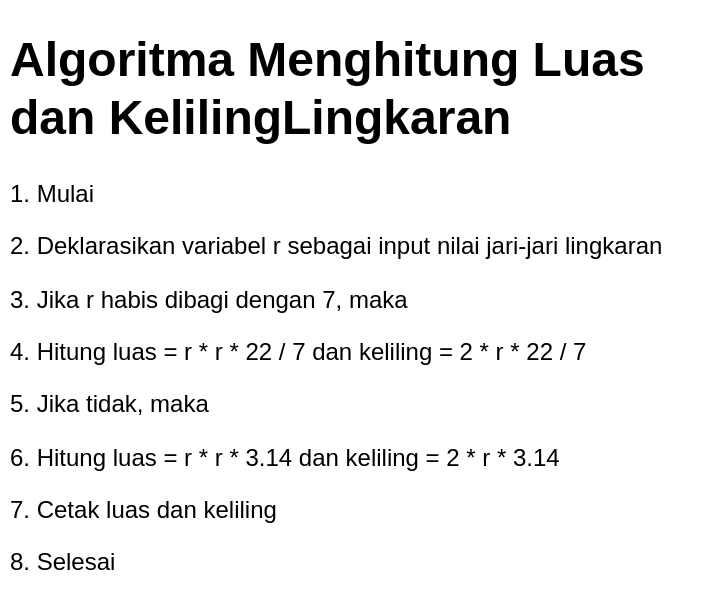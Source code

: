 <mxfile>
    <diagram id="gilb0GL4Jkc1kdgtAkKy" name="Page-1">
        <mxGraphModel dx="674" dy="344" grid="1" gridSize="10" guides="1" tooltips="1" connect="1" arrows="1" fold="1" page="1" pageScale="1" pageWidth="850" pageHeight="1100" math="0" shadow="0">
            <root>
                <mxCell id="0"/>
                <mxCell id="1" parent="0"/>
                <mxCell id="2" value="&lt;h1&gt;Algoritma Menghitung Luas dan KelilingLingkaran&lt;/h1&gt;&lt;p&gt;1. Mulai&lt;/p&gt;&lt;p&gt;2. Deklarasikan variabel r sebagai input nilai jari-jari lingkaran&lt;/p&gt;&lt;p&gt;3. Jika r habis dibagi dengan 7, maka&lt;/p&gt;&lt;p&gt;4. Hitung luas = r * r * 22 / 7 dan&amp;nbsp;&lt;span style=&quot;background-color: initial;&quot;&gt;keliling = 2 * r * 22 / 7&lt;/span&gt;&lt;/p&gt;&lt;p&gt;&lt;span style=&quot;background-color: initial;&quot;&gt;5. Jika tidak, maka&lt;/span&gt;&lt;/p&gt;&lt;p&gt;&lt;span style=&quot;background-color: initial;&quot;&gt;6. Hitung luas = r * r * 3.14 dan keliling = 2 * r * 3.14&lt;/span&gt;&lt;/p&gt;&lt;p&gt;&lt;span style=&quot;background-color: initial;&quot;&gt;7. Cetak luas dan keliling&lt;/span&gt;&lt;/p&gt;&lt;p&gt;&lt;span style=&quot;background-color: initial;&quot;&gt;8. Selesai&lt;/span&gt;&lt;/p&gt;" style="text;html=1;strokeColor=none;fillColor=none;spacing=5;spacingTop=-20;whiteSpace=wrap;overflow=hidden;rounded=0;" parent="1" vertex="1">
                    <mxGeometry x="40" y="20" width="350" height="290" as="geometry"/>
                </mxCell>
            </root>
        </mxGraphModel>
    </diagram>
</mxfile>